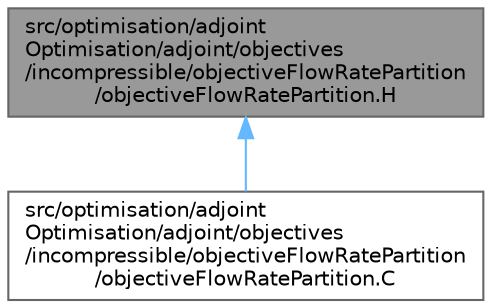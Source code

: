 digraph "src/optimisation/adjointOptimisation/adjoint/objectives/incompressible/objectiveFlowRatePartition/objectiveFlowRatePartition.H"
{
 // LATEX_PDF_SIZE
  bgcolor="transparent";
  edge [fontname=Helvetica,fontsize=10,labelfontname=Helvetica,labelfontsize=10];
  node [fontname=Helvetica,fontsize=10,shape=box,height=0.2,width=0.4];
  Node1 [id="Node000001",label="src/optimisation/adjoint\lOptimisation/adjoint/objectives\l/incompressible/objectiveFlowRatePartition\l/objectiveFlowRatePartition.H",height=0.2,width=0.4,color="gray40", fillcolor="grey60", style="filled", fontcolor="black",tooltip=" "];
  Node1 -> Node2 [id="edge1_Node000001_Node000002",dir="back",color="steelblue1",style="solid",tooltip=" "];
  Node2 [id="Node000002",label="src/optimisation/adjoint\lOptimisation/adjoint/objectives\l/incompressible/objectiveFlowRatePartition\l/objectiveFlowRatePartition.C",height=0.2,width=0.4,color="grey40", fillcolor="white", style="filled",URL="$objectiveFlowRatePartition_8C.html",tooltip=" "];
}
